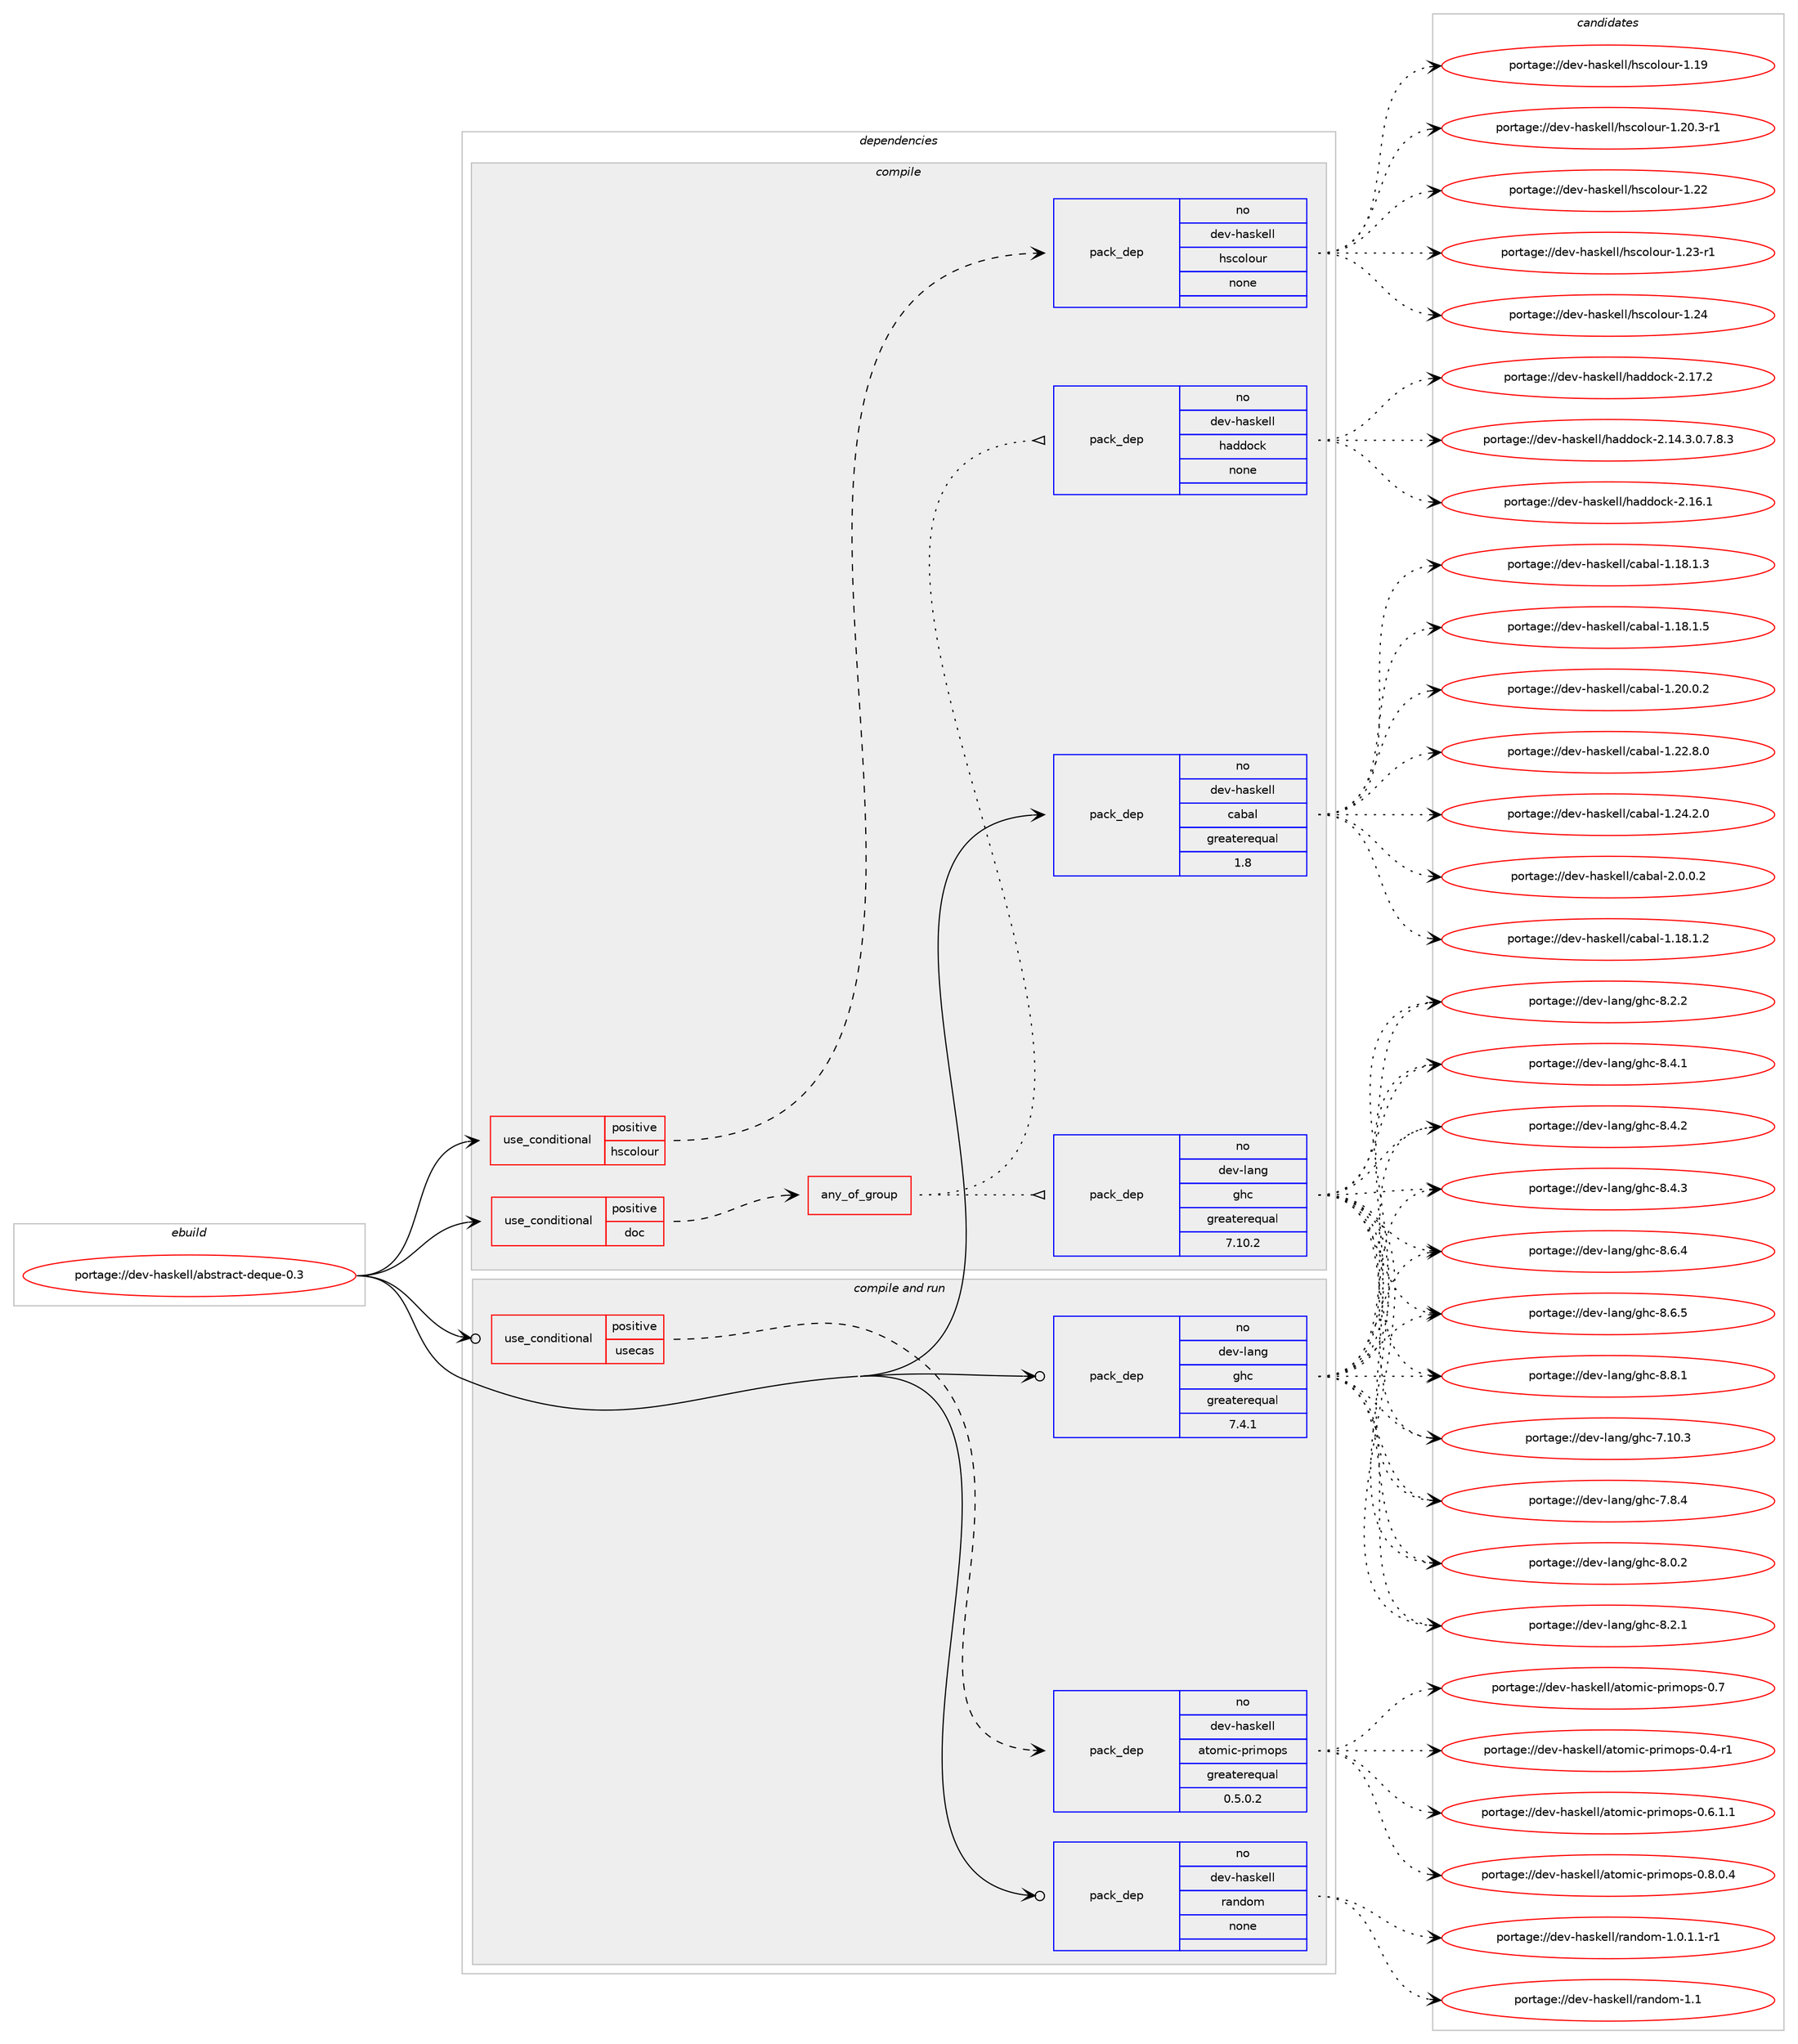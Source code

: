 digraph prolog {

# *************
# Graph options
# *************

newrank=true;
concentrate=true;
compound=true;
graph [rankdir=LR,fontname=Helvetica,fontsize=10,ranksep=1.5];#, ranksep=2.5, nodesep=0.2];
edge  [arrowhead=vee];
node  [fontname=Helvetica,fontsize=10];

# **********
# The ebuild
# **********

subgraph cluster_leftcol {
color=gray;
rank=same;
label=<<i>ebuild</i>>;
id [label="portage://dev-haskell/abstract-deque-0.3", color=red, width=4, href="../dev-haskell/abstract-deque-0.3.svg"];
}

# ****************
# The dependencies
# ****************

subgraph cluster_midcol {
color=gray;
label=<<i>dependencies</i>>;
subgraph cluster_compile {
fillcolor="#eeeeee";
style=filled;
label=<<i>compile</i>>;
subgraph cond14061 {
dependency60915 [label=<<TABLE BORDER="0" CELLBORDER="1" CELLSPACING="0" CELLPADDING="4"><TR><TD ROWSPAN="3" CELLPADDING="10">use_conditional</TD></TR><TR><TD>positive</TD></TR><TR><TD>doc</TD></TR></TABLE>>, shape=none, color=red];
subgraph any1272 {
dependency60916 [label=<<TABLE BORDER="0" CELLBORDER="1" CELLSPACING="0" CELLPADDING="4"><TR><TD CELLPADDING="10">any_of_group</TD></TR></TABLE>>, shape=none, color=red];subgraph pack45525 {
dependency60917 [label=<<TABLE BORDER="0" CELLBORDER="1" CELLSPACING="0" CELLPADDING="4" WIDTH="220"><TR><TD ROWSPAN="6" CELLPADDING="30">pack_dep</TD></TR><TR><TD WIDTH="110">no</TD></TR><TR><TD>dev-haskell</TD></TR><TR><TD>haddock</TD></TR><TR><TD>none</TD></TR><TR><TD></TD></TR></TABLE>>, shape=none, color=blue];
}
dependency60916:e -> dependency60917:w [weight=20,style="dotted",arrowhead="oinv"];
subgraph pack45526 {
dependency60918 [label=<<TABLE BORDER="0" CELLBORDER="1" CELLSPACING="0" CELLPADDING="4" WIDTH="220"><TR><TD ROWSPAN="6" CELLPADDING="30">pack_dep</TD></TR><TR><TD WIDTH="110">no</TD></TR><TR><TD>dev-lang</TD></TR><TR><TD>ghc</TD></TR><TR><TD>greaterequal</TD></TR><TR><TD>7.10.2</TD></TR></TABLE>>, shape=none, color=blue];
}
dependency60916:e -> dependency60918:w [weight=20,style="dotted",arrowhead="oinv"];
}
dependency60915:e -> dependency60916:w [weight=20,style="dashed",arrowhead="vee"];
}
id:e -> dependency60915:w [weight=20,style="solid",arrowhead="vee"];
subgraph cond14062 {
dependency60919 [label=<<TABLE BORDER="0" CELLBORDER="1" CELLSPACING="0" CELLPADDING="4"><TR><TD ROWSPAN="3" CELLPADDING="10">use_conditional</TD></TR><TR><TD>positive</TD></TR><TR><TD>hscolour</TD></TR></TABLE>>, shape=none, color=red];
subgraph pack45527 {
dependency60920 [label=<<TABLE BORDER="0" CELLBORDER="1" CELLSPACING="0" CELLPADDING="4" WIDTH="220"><TR><TD ROWSPAN="6" CELLPADDING="30">pack_dep</TD></TR><TR><TD WIDTH="110">no</TD></TR><TR><TD>dev-haskell</TD></TR><TR><TD>hscolour</TD></TR><TR><TD>none</TD></TR><TR><TD></TD></TR></TABLE>>, shape=none, color=blue];
}
dependency60919:e -> dependency60920:w [weight=20,style="dashed",arrowhead="vee"];
}
id:e -> dependency60919:w [weight=20,style="solid",arrowhead="vee"];
subgraph pack45528 {
dependency60921 [label=<<TABLE BORDER="0" CELLBORDER="1" CELLSPACING="0" CELLPADDING="4" WIDTH="220"><TR><TD ROWSPAN="6" CELLPADDING="30">pack_dep</TD></TR><TR><TD WIDTH="110">no</TD></TR><TR><TD>dev-haskell</TD></TR><TR><TD>cabal</TD></TR><TR><TD>greaterequal</TD></TR><TR><TD>1.8</TD></TR></TABLE>>, shape=none, color=blue];
}
id:e -> dependency60921:w [weight=20,style="solid",arrowhead="vee"];
}
subgraph cluster_compileandrun {
fillcolor="#eeeeee";
style=filled;
label=<<i>compile and run</i>>;
subgraph cond14063 {
dependency60922 [label=<<TABLE BORDER="0" CELLBORDER="1" CELLSPACING="0" CELLPADDING="4"><TR><TD ROWSPAN="3" CELLPADDING="10">use_conditional</TD></TR><TR><TD>positive</TD></TR><TR><TD>usecas</TD></TR></TABLE>>, shape=none, color=red];
subgraph pack45529 {
dependency60923 [label=<<TABLE BORDER="0" CELLBORDER="1" CELLSPACING="0" CELLPADDING="4" WIDTH="220"><TR><TD ROWSPAN="6" CELLPADDING="30">pack_dep</TD></TR><TR><TD WIDTH="110">no</TD></TR><TR><TD>dev-haskell</TD></TR><TR><TD>atomic-primops</TD></TR><TR><TD>greaterequal</TD></TR><TR><TD>0.5.0.2</TD></TR></TABLE>>, shape=none, color=blue];
}
dependency60922:e -> dependency60923:w [weight=20,style="dashed",arrowhead="vee"];
}
id:e -> dependency60922:w [weight=20,style="solid",arrowhead="odotvee"];
subgraph pack45530 {
dependency60924 [label=<<TABLE BORDER="0" CELLBORDER="1" CELLSPACING="0" CELLPADDING="4" WIDTH="220"><TR><TD ROWSPAN="6" CELLPADDING="30">pack_dep</TD></TR><TR><TD WIDTH="110">no</TD></TR><TR><TD>dev-haskell</TD></TR><TR><TD>random</TD></TR><TR><TD>none</TD></TR><TR><TD></TD></TR></TABLE>>, shape=none, color=blue];
}
id:e -> dependency60924:w [weight=20,style="solid",arrowhead="odotvee"];
subgraph pack45531 {
dependency60925 [label=<<TABLE BORDER="0" CELLBORDER="1" CELLSPACING="0" CELLPADDING="4" WIDTH="220"><TR><TD ROWSPAN="6" CELLPADDING="30">pack_dep</TD></TR><TR><TD WIDTH="110">no</TD></TR><TR><TD>dev-lang</TD></TR><TR><TD>ghc</TD></TR><TR><TD>greaterequal</TD></TR><TR><TD>7.4.1</TD></TR></TABLE>>, shape=none, color=blue];
}
id:e -> dependency60925:w [weight=20,style="solid",arrowhead="odotvee"];
}
subgraph cluster_run {
fillcolor="#eeeeee";
style=filled;
label=<<i>run</i>>;
}
}

# **************
# The candidates
# **************

subgraph cluster_choices {
rank=same;
color=gray;
label=<<i>candidates</i>>;

subgraph choice45525 {
color=black;
nodesep=1;
choiceportage1001011184510497115107101108108471049710010011199107455046495246514648465546564651 [label="portage://dev-haskell/haddock-2.14.3.0.7.8.3", color=red, width=4,href="../dev-haskell/haddock-2.14.3.0.7.8.3.svg"];
choiceportage100101118451049711510710110810847104971001001119910745504649544649 [label="portage://dev-haskell/haddock-2.16.1", color=red, width=4,href="../dev-haskell/haddock-2.16.1.svg"];
choiceportage100101118451049711510710110810847104971001001119910745504649554650 [label="portage://dev-haskell/haddock-2.17.2", color=red, width=4,href="../dev-haskell/haddock-2.17.2.svg"];
dependency60917:e -> choiceportage1001011184510497115107101108108471049710010011199107455046495246514648465546564651:w [style=dotted,weight="100"];
dependency60917:e -> choiceportage100101118451049711510710110810847104971001001119910745504649544649:w [style=dotted,weight="100"];
dependency60917:e -> choiceportage100101118451049711510710110810847104971001001119910745504649554650:w [style=dotted,weight="100"];
}
subgraph choice45526 {
color=black;
nodesep=1;
choiceportage1001011184510897110103471031049945554649484651 [label="portage://dev-lang/ghc-7.10.3", color=red, width=4,href="../dev-lang/ghc-7.10.3.svg"];
choiceportage10010111845108971101034710310499455546564652 [label="portage://dev-lang/ghc-7.8.4", color=red, width=4,href="../dev-lang/ghc-7.8.4.svg"];
choiceportage10010111845108971101034710310499455646484650 [label="portage://dev-lang/ghc-8.0.2", color=red, width=4,href="../dev-lang/ghc-8.0.2.svg"];
choiceportage10010111845108971101034710310499455646504649 [label="portage://dev-lang/ghc-8.2.1", color=red, width=4,href="../dev-lang/ghc-8.2.1.svg"];
choiceportage10010111845108971101034710310499455646504650 [label="portage://dev-lang/ghc-8.2.2", color=red, width=4,href="../dev-lang/ghc-8.2.2.svg"];
choiceportage10010111845108971101034710310499455646524649 [label="portage://dev-lang/ghc-8.4.1", color=red, width=4,href="../dev-lang/ghc-8.4.1.svg"];
choiceportage10010111845108971101034710310499455646524650 [label="portage://dev-lang/ghc-8.4.2", color=red, width=4,href="../dev-lang/ghc-8.4.2.svg"];
choiceportage10010111845108971101034710310499455646524651 [label="portage://dev-lang/ghc-8.4.3", color=red, width=4,href="../dev-lang/ghc-8.4.3.svg"];
choiceportage10010111845108971101034710310499455646544652 [label="portage://dev-lang/ghc-8.6.4", color=red, width=4,href="../dev-lang/ghc-8.6.4.svg"];
choiceportage10010111845108971101034710310499455646544653 [label="portage://dev-lang/ghc-8.6.5", color=red, width=4,href="../dev-lang/ghc-8.6.5.svg"];
choiceportage10010111845108971101034710310499455646564649 [label="portage://dev-lang/ghc-8.8.1", color=red, width=4,href="../dev-lang/ghc-8.8.1.svg"];
dependency60918:e -> choiceportage1001011184510897110103471031049945554649484651:w [style=dotted,weight="100"];
dependency60918:e -> choiceportage10010111845108971101034710310499455546564652:w [style=dotted,weight="100"];
dependency60918:e -> choiceportage10010111845108971101034710310499455646484650:w [style=dotted,weight="100"];
dependency60918:e -> choiceportage10010111845108971101034710310499455646504649:w [style=dotted,weight="100"];
dependency60918:e -> choiceportage10010111845108971101034710310499455646504650:w [style=dotted,weight="100"];
dependency60918:e -> choiceportage10010111845108971101034710310499455646524649:w [style=dotted,weight="100"];
dependency60918:e -> choiceportage10010111845108971101034710310499455646524650:w [style=dotted,weight="100"];
dependency60918:e -> choiceportage10010111845108971101034710310499455646524651:w [style=dotted,weight="100"];
dependency60918:e -> choiceportage10010111845108971101034710310499455646544652:w [style=dotted,weight="100"];
dependency60918:e -> choiceportage10010111845108971101034710310499455646544653:w [style=dotted,weight="100"];
dependency60918:e -> choiceportage10010111845108971101034710310499455646564649:w [style=dotted,weight="100"];
}
subgraph choice45527 {
color=black;
nodesep=1;
choiceportage100101118451049711510710110810847104115991111081111171144549464957 [label="portage://dev-haskell/hscolour-1.19", color=red, width=4,href="../dev-haskell/hscolour-1.19.svg"];
choiceportage10010111845104971151071011081084710411599111108111117114454946504846514511449 [label="portage://dev-haskell/hscolour-1.20.3-r1", color=red, width=4,href="../dev-haskell/hscolour-1.20.3-r1.svg"];
choiceportage100101118451049711510710110810847104115991111081111171144549465050 [label="portage://dev-haskell/hscolour-1.22", color=red, width=4,href="../dev-haskell/hscolour-1.22.svg"];
choiceportage1001011184510497115107101108108471041159911110811111711445494650514511449 [label="portage://dev-haskell/hscolour-1.23-r1", color=red, width=4,href="../dev-haskell/hscolour-1.23-r1.svg"];
choiceportage100101118451049711510710110810847104115991111081111171144549465052 [label="portage://dev-haskell/hscolour-1.24", color=red, width=4,href="../dev-haskell/hscolour-1.24.svg"];
dependency60920:e -> choiceportage100101118451049711510710110810847104115991111081111171144549464957:w [style=dotted,weight="100"];
dependency60920:e -> choiceportage10010111845104971151071011081084710411599111108111117114454946504846514511449:w [style=dotted,weight="100"];
dependency60920:e -> choiceportage100101118451049711510710110810847104115991111081111171144549465050:w [style=dotted,weight="100"];
dependency60920:e -> choiceportage1001011184510497115107101108108471041159911110811111711445494650514511449:w [style=dotted,weight="100"];
dependency60920:e -> choiceportage100101118451049711510710110810847104115991111081111171144549465052:w [style=dotted,weight="100"];
}
subgraph choice45528 {
color=black;
nodesep=1;
choiceportage10010111845104971151071011081084799979897108454946495646494650 [label="portage://dev-haskell/cabal-1.18.1.2", color=red, width=4,href="../dev-haskell/cabal-1.18.1.2.svg"];
choiceportage10010111845104971151071011081084799979897108454946495646494651 [label="portage://dev-haskell/cabal-1.18.1.3", color=red, width=4,href="../dev-haskell/cabal-1.18.1.3.svg"];
choiceportage10010111845104971151071011081084799979897108454946495646494653 [label="portage://dev-haskell/cabal-1.18.1.5", color=red, width=4,href="../dev-haskell/cabal-1.18.1.5.svg"];
choiceportage10010111845104971151071011081084799979897108454946504846484650 [label="portage://dev-haskell/cabal-1.20.0.2", color=red, width=4,href="../dev-haskell/cabal-1.20.0.2.svg"];
choiceportage10010111845104971151071011081084799979897108454946505046564648 [label="portage://dev-haskell/cabal-1.22.8.0", color=red, width=4,href="../dev-haskell/cabal-1.22.8.0.svg"];
choiceportage10010111845104971151071011081084799979897108454946505246504648 [label="portage://dev-haskell/cabal-1.24.2.0", color=red, width=4,href="../dev-haskell/cabal-1.24.2.0.svg"];
choiceportage100101118451049711510710110810847999798971084550464846484650 [label="portage://dev-haskell/cabal-2.0.0.2", color=red, width=4,href="../dev-haskell/cabal-2.0.0.2.svg"];
dependency60921:e -> choiceportage10010111845104971151071011081084799979897108454946495646494650:w [style=dotted,weight="100"];
dependency60921:e -> choiceportage10010111845104971151071011081084799979897108454946495646494651:w [style=dotted,weight="100"];
dependency60921:e -> choiceportage10010111845104971151071011081084799979897108454946495646494653:w [style=dotted,weight="100"];
dependency60921:e -> choiceportage10010111845104971151071011081084799979897108454946504846484650:w [style=dotted,weight="100"];
dependency60921:e -> choiceportage10010111845104971151071011081084799979897108454946505046564648:w [style=dotted,weight="100"];
dependency60921:e -> choiceportage10010111845104971151071011081084799979897108454946505246504648:w [style=dotted,weight="100"];
dependency60921:e -> choiceportage100101118451049711510710110810847999798971084550464846484650:w [style=dotted,weight="100"];
}
subgraph choice45529 {
color=black;
nodesep=1;
choiceportage100101118451049711510710110810847971161111091059945112114105109111112115454846524511449 [label="portage://dev-haskell/atomic-primops-0.4-r1", color=red, width=4,href="../dev-haskell/atomic-primops-0.4-r1.svg"];
choiceportage1001011184510497115107101108108479711611110910599451121141051091111121154548465446494649 [label="portage://dev-haskell/atomic-primops-0.6.1.1", color=red, width=4,href="../dev-haskell/atomic-primops-0.6.1.1.svg"];
choiceportage10010111845104971151071011081084797116111109105994511211410510911111211545484655 [label="portage://dev-haskell/atomic-primops-0.7", color=red, width=4,href="../dev-haskell/atomic-primops-0.7.svg"];
choiceportage1001011184510497115107101108108479711611110910599451121141051091111121154548465646484652 [label="portage://dev-haskell/atomic-primops-0.8.0.4", color=red, width=4,href="../dev-haskell/atomic-primops-0.8.0.4.svg"];
dependency60923:e -> choiceportage100101118451049711510710110810847971161111091059945112114105109111112115454846524511449:w [style=dotted,weight="100"];
dependency60923:e -> choiceportage1001011184510497115107101108108479711611110910599451121141051091111121154548465446494649:w [style=dotted,weight="100"];
dependency60923:e -> choiceportage10010111845104971151071011081084797116111109105994511211410510911111211545484655:w [style=dotted,weight="100"];
dependency60923:e -> choiceportage1001011184510497115107101108108479711611110910599451121141051091111121154548465646484652:w [style=dotted,weight="100"];
}
subgraph choice45530 {
color=black;
nodesep=1;
choiceportage1001011184510497115107101108108471149711010011110945494648464946494511449 [label="portage://dev-haskell/random-1.0.1.1-r1", color=red, width=4,href="../dev-haskell/random-1.0.1.1-r1.svg"];
choiceportage1001011184510497115107101108108471149711010011110945494649 [label="portage://dev-haskell/random-1.1", color=red, width=4,href="../dev-haskell/random-1.1.svg"];
dependency60924:e -> choiceportage1001011184510497115107101108108471149711010011110945494648464946494511449:w [style=dotted,weight="100"];
dependency60924:e -> choiceportage1001011184510497115107101108108471149711010011110945494649:w [style=dotted,weight="100"];
}
subgraph choice45531 {
color=black;
nodesep=1;
choiceportage1001011184510897110103471031049945554649484651 [label="portage://dev-lang/ghc-7.10.3", color=red, width=4,href="../dev-lang/ghc-7.10.3.svg"];
choiceportage10010111845108971101034710310499455546564652 [label="portage://dev-lang/ghc-7.8.4", color=red, width=4,href="../dev-lang/ghc-7.8.4.svg"];
choiceportage10010111845108971101034710310499455646484650 [label="portage://dev-lang/ghc-8.0.2", color=red, width=4,href="../dev-lang/ghc-8.0.2.svg"];
choiceportage10010111845108971101034710310499455646504649 [label="portage://dev-lang/ghc-8.2.1", color=red, width=4,href="../dev-lang/ghc-8.2.1.svg"];
choiceportage10010111845108971101034710310499455646504650 [label="portage://dev-lang/ghc-8.2.2", color=red, width=4,href="../dev-lang/ghc-8.2.2.svg"];
choiceportage10010111845108971101034710310499455646524649 [label="portage://dev-lang/ghc-8.4.1", color=red, width=4,href="../dev-lang/ghc-8.4.1.svg"];
choiceportage10010111845108971101034710310499455646524650 [label="portage://dev-lang/ghc-8.4.2", color=red, width=4,href="../dev-lang/ghc-8.4.2.svg"];
choiceportage10010111845108971101034710310499455646524651 [label="portage://dev-lang/ghc-8.4.3", color=red, width=4,href="../dev-lang/ghc-8.4.3.svg"];
choiceportage10010111845108971101034710310499455646544652 [label="portage://dev-lang/ghc-8.6.4", color=red, width=4,href="../dev-lang/ghc-8.6.4.svg"];
choiceportage10010111845108971101034710310499455646544653 [label="portage://dev-lang/ghc-8.6.5", color=red, width=4,href="../dev-lang/ghc-8.6.5.svg"];
choiceportage10010111845108971101034710310499455646564649 [label="portage://dev-lang/ghc-8.8.1", color=red, width=4,href="../dev-lang/ghc-8.8.1.svg"];
dependency60925:e -> choiceportage1001011184510897110103471031049945554649484651:w [style=dotted,weight="100"];
dependency60925:e -> choiceportage10010111845108971101034710310499455546564652:w [style=dotted,weight="100"];
dependency60925:e -> choiceportage10010111845108971101034710310499455646484650:w [style=dotted,weight="100"];
dependency60925:e -> choiceportage10010111845108971101034710310499455646504649:w [style=dotted,weight="100"];
dependency60925:e -> choiceportage10010111845108971101034710310499455646504650:w [style=dotted,weight="100"];
dependency60925:e -> choiceportage10010111845108971101034710310499455646524649:w [style=dotted,weight="100"];
dependency60925:e -> choiceportage10010111845108971101034710310499455646524650:w [style=dotted,weight="100"];
dependency60925:e -> choiceportage10010111845108971101034710310499455646524651:w [style=dotted,weight="100"];
dependency60925:e -> choiceportage10010111845108971101034710310499455646544652:w [style=dotted,weight="100"];
dependency60925:e -> choiceportage10010111845108971101034710310499455646544653:w [style=dotted,weight="100"];
dependency60925:e -> choiceportage10010111845108971101034710310499455646564649:w [style=dotted,weight="100"];
}
}

}
